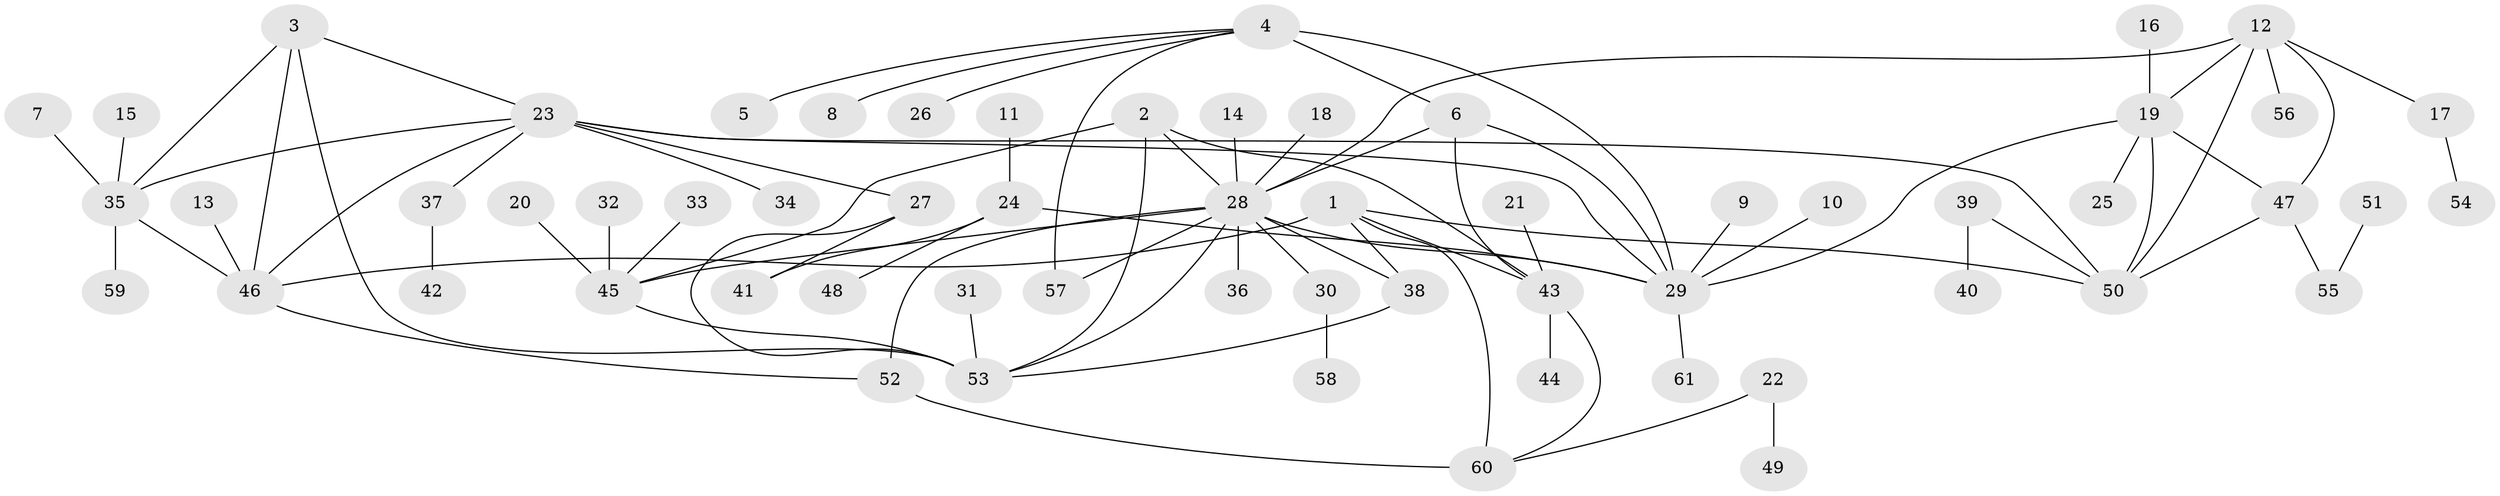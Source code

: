 // original degree distribution, {6: 0.023255813953488372, 8: 0.023255813953488372, 3: 0.08139534883720931, 7: 0.06976744186046512, 14: 0.011627906976744186, 4: 0.023255813953488372, 9: 0.011627906976744186, 5: 0.05813953488372093, 11: 0.011627906976744186, 1: 0.5581395348837209, 2: 0.12790697674418605}
// Generated by graph-tools (version 1.1) at 2025/37/03/04/25 23:37:45]
// undirected, 61 vertices, 85 edges
graph export_dot {
  node [color=gray90,style=filled];
  1;
  2;
  3;
  4;
  5;
  6;
  7;
  8;
  9;
  10;
  11;
  12;
  13;
  14;
  15;
  16;
  17;
  18;
  19;
  20;
  21;
  22;
  23;
  24;
  25;
  26;
  27;
  28;
  29;
  30;
  31;
  32;
  33;
  34;
  35;
  36;
  37;
  38;
  39;
  40;
  41;
  42;
  43;
  44;
  45;
  46;
  47;
  48;
  49;
  50;
  51;
  52;
  53;
  54;
  55;
  56;
  57;
  58;
  59;
  60;
  61;
  1 -- 38 [weight=1.0];
  1 -- 43 [weight=2.0];
  1 -- 46 [weight=1.0];
  1 -- 50 [weight=1.0];
  1 -- 60 [weight=2.0];
  2 -- 28 [weight=1.0];
  2 -- 43 [weight=1.0];
  2 -- 45 [weight=1.0];
  2 -- 53 [weight=1.0];
  3 -- 23 [weight=1.0];
  3 -- 35 [weight=1.0];
  3 -- 46 [weight=1.0];
  3 -- 53 [weight=1.0];
  4 -- 5 [weight=1.0];
  4 -- 6 [weight=2.0];
  4 -- 8 [weight=1.0];
  4 -- 26 [weight=1.0];
  4 -- 29 [weight=2.0];
  4 -- 57 [weight=1.0];
  6 -- 28 [weight=1.0];
  6 -- 29 [weight=1.0];
  6 -- 43 [weight=1.0];
  7 -- 35 [weight=1.0];
  9 -- 29 [weight=1.0];
  10 -- 29 [weight=1.0];
  11 -- 24 [weight=1.0];
  12 -- 17 [weight=1.0];
  12 -- 19 [weight=1.0];
  12 -- 28 [weight=1.0];
  12 -- 47 [weight=1.0];
  12 -- 50 [weight=1.0];
  12 -- 56 [weight=1.0];
  13 -- 46 [weight=1.0];
  14 -- 28 [weight=1.0];
  15 -- 35 [weight=1.0];
  16 -- 19 [weight=1.0];
  17 -- 54 [weight=1.0];
  18 -- 28 [weight=1.0];
  19 -- 25 [weight=1.0];
  19 -- 29 [weight=1.0];
  19 -- 47 [weight=1.0];
  19 -- 50 [weight=1.0];
  20 -- 45 [weight=1.0];
  21 -- 43 [weight=1.0];
  22 -- 49 [weight=1.0];
  22 -- 60 [weight=1.0];
  23 -- 27 [weight=1.0];
  23 -- 29 [weight=1.0];
  23 -- 34 [weight=1.0];
  23 -- 35 [weight=1.0];
  23 -- 37 [weight=1.0];
  23 -- 46 [weight=1.0];
  23 -- 50 [weight=1.0];
  24 -- 29 [weight=1.0];
  24 -- 41 [weight=1.0];
  24 -- 48 [weight=1.0];
  27 -- 41 [weight=1.0];
  27 -- 53 [weight=1.0];
  28 -- 29 [weight=1.0];
  28 -- 30 [weight=1.0];
  28 -- 36 [weight=1.0];
  28 -- 38 [weight=1.0];
  28 -- 45 [weight=1.0];
  28 -- 52 [weight=1.0];
  28 -- 53 [weight=1.0];
  28 -- 57 [weight=1.0];
  29 -- 61 [weight=1.0];
  30 -- 58 [weight=1.0];
  31 -- 53 [weight=1.0];
  32 -- 45 [weight=1.0];
  33 -- 45 [weight=1.0];
  35 -- 46 [weight=1.0];
  35 -- 59 [weight=1.0];
  37 -- 42 [weight=1.0];
  38 -- 53 [weight=1.0];
  39 -- 40 [weight=1.0];
  39 -- 50 [weight=1.0];
  43 -- 44 [weight=1.0];
  43 -- 60 [weight=1.0];
  45 -- 53 [weight=1.0];
  46 -- 52 [weight=1.0];
  47 -- 50 [weight=1.0];
  47 -- 55 [weight=1.0];
  51 -- 55 [weight=1.0];
  52 -- 60 [weight=1.0];
}

